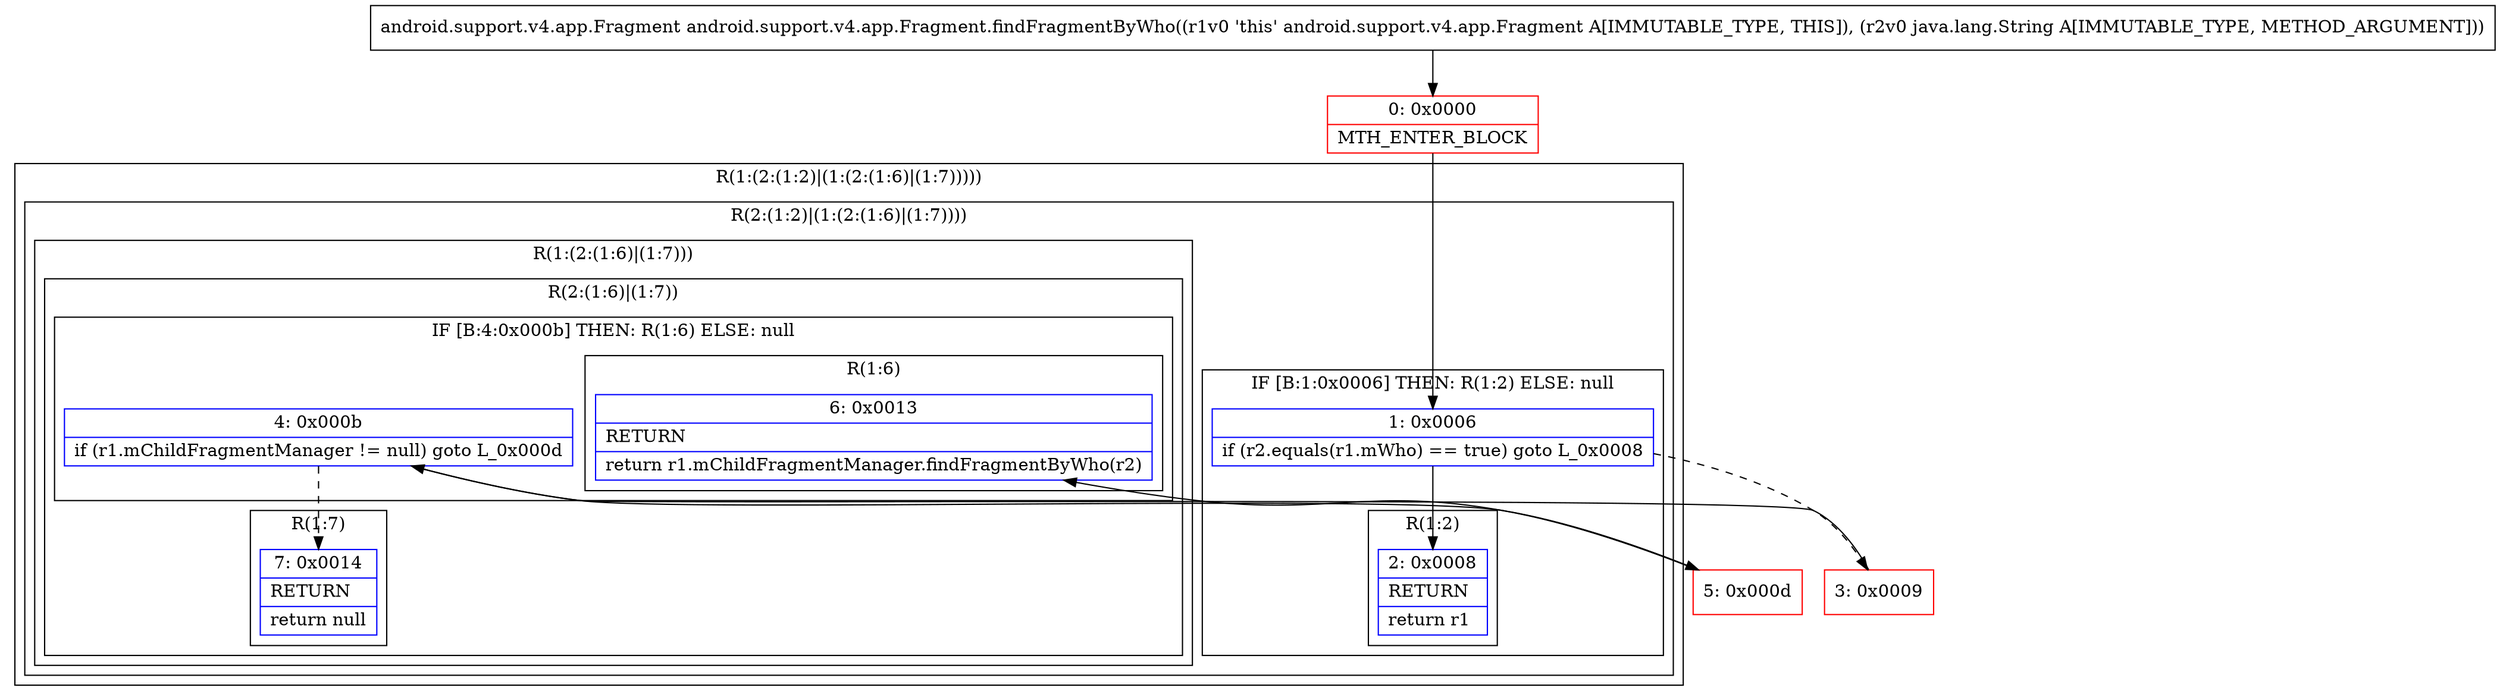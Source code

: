 digraph "CFG forandroid.support.v4.app.Fragment.findFragmentByWho(Ljava\/lang\/String;)Landroid\/support\/v4\/app\/Fragment;" {
subgraph cluster_Region_1489260012 {
label = "R(1:(2:(1:2)|(1:(2:(1:6)|(1:7)))))";
node [shape=record,color=blue];
subgraph cluster_Region_1872598216 {
label = "R(2:(1:2)|(1:(2:(1:6)|(1:7))))";
node [shape=record,color=blue];
subgraph cluster_IfRegion_920292304 {
label = "IF [B:1:0x0006] THEN: R(1:2) ELSE: null";
node [shape=record,color=blue];
Node_1 [shape=record,label="{1\:\ 0x0006|if (r2.equals(r1.mWho) == true) goto L_0x0008\l}"];
subgraph cluster_Region_569961045 {
label = "R(1:2)";
node [shape=record,color=blue];
Node_2 [shape=record,label="{2\:\ 0x0008|RETURN\l|return r1\l}"];
}
}
subgraph cluster_Region_1529444523 {
label = "R(1:(2:(1:6)|(1:7)))";
node [shape=record,color=blue];
subgraph cluster_Region_1477545170 {
label = "R(2:(1:6)|(1:7))";
node [shape=record,color=blue];
subgraph cluster_IfRegion_980883467 {
label = "IF [B:4:0x000b] THEN: R(1:6) ELSE: null";
node [shape=record,color=blue];
Node_4 [shape=record,label="{4\:\ 0x000b|if (r1.mChildFragmentManager != null) goto L_0x000d\l}"];
subgraph cluster_Region_1555822418 {
label = "R(1:6)";
node [shape=record,color=blue];
Node_6 [shape=record,label="{6\:\ 0x0013|RETURN\l|return r1.mChildFragmentManager.findFragmentByWho(r2)\l}"];
}
}
subgraph cluster_Region_1288122446 {
label = "R(1:7)";
node [shape=record,color=blue];
Node_7 [shape=record,label="{7\:\ 0x0014|RETURN\l|return null\l}"];
}
}
}
}
}
Node_0 [shape=record,color=red,label="{0\:\ 0x0000|MTH_ENTER_BLOCK\l}"];
Node_3 [shape=record,color=red,label="{3\:\ 0x0009}"];
Node_5 [shape=record,color=red,label="{5\:\ 0x000d}"];
MethodNode[shape=record,label="{android.support.v4.app.Fragment android.support.v4.app.Fragment.findFragmentByWho((r1v0 'this' android.support.v4.app.Fragment A[IMMUTABLE_TYPE, THIS]), (r2v0 java.lang.String A[IMMUTABLE_TYPE, METHOD_ARGUMENT])) }"];
MethodNode -> Node_0;
Node_1 -> Node_2;
Node_1 -> Node_3[style=dashed];
Node_4 -> Node_5;
Node_4 -> Node_7[style=dashed];
Node_0 -> Node_1;
Node_3 -> Node_4;
Node_5 -> Node_6;
}

